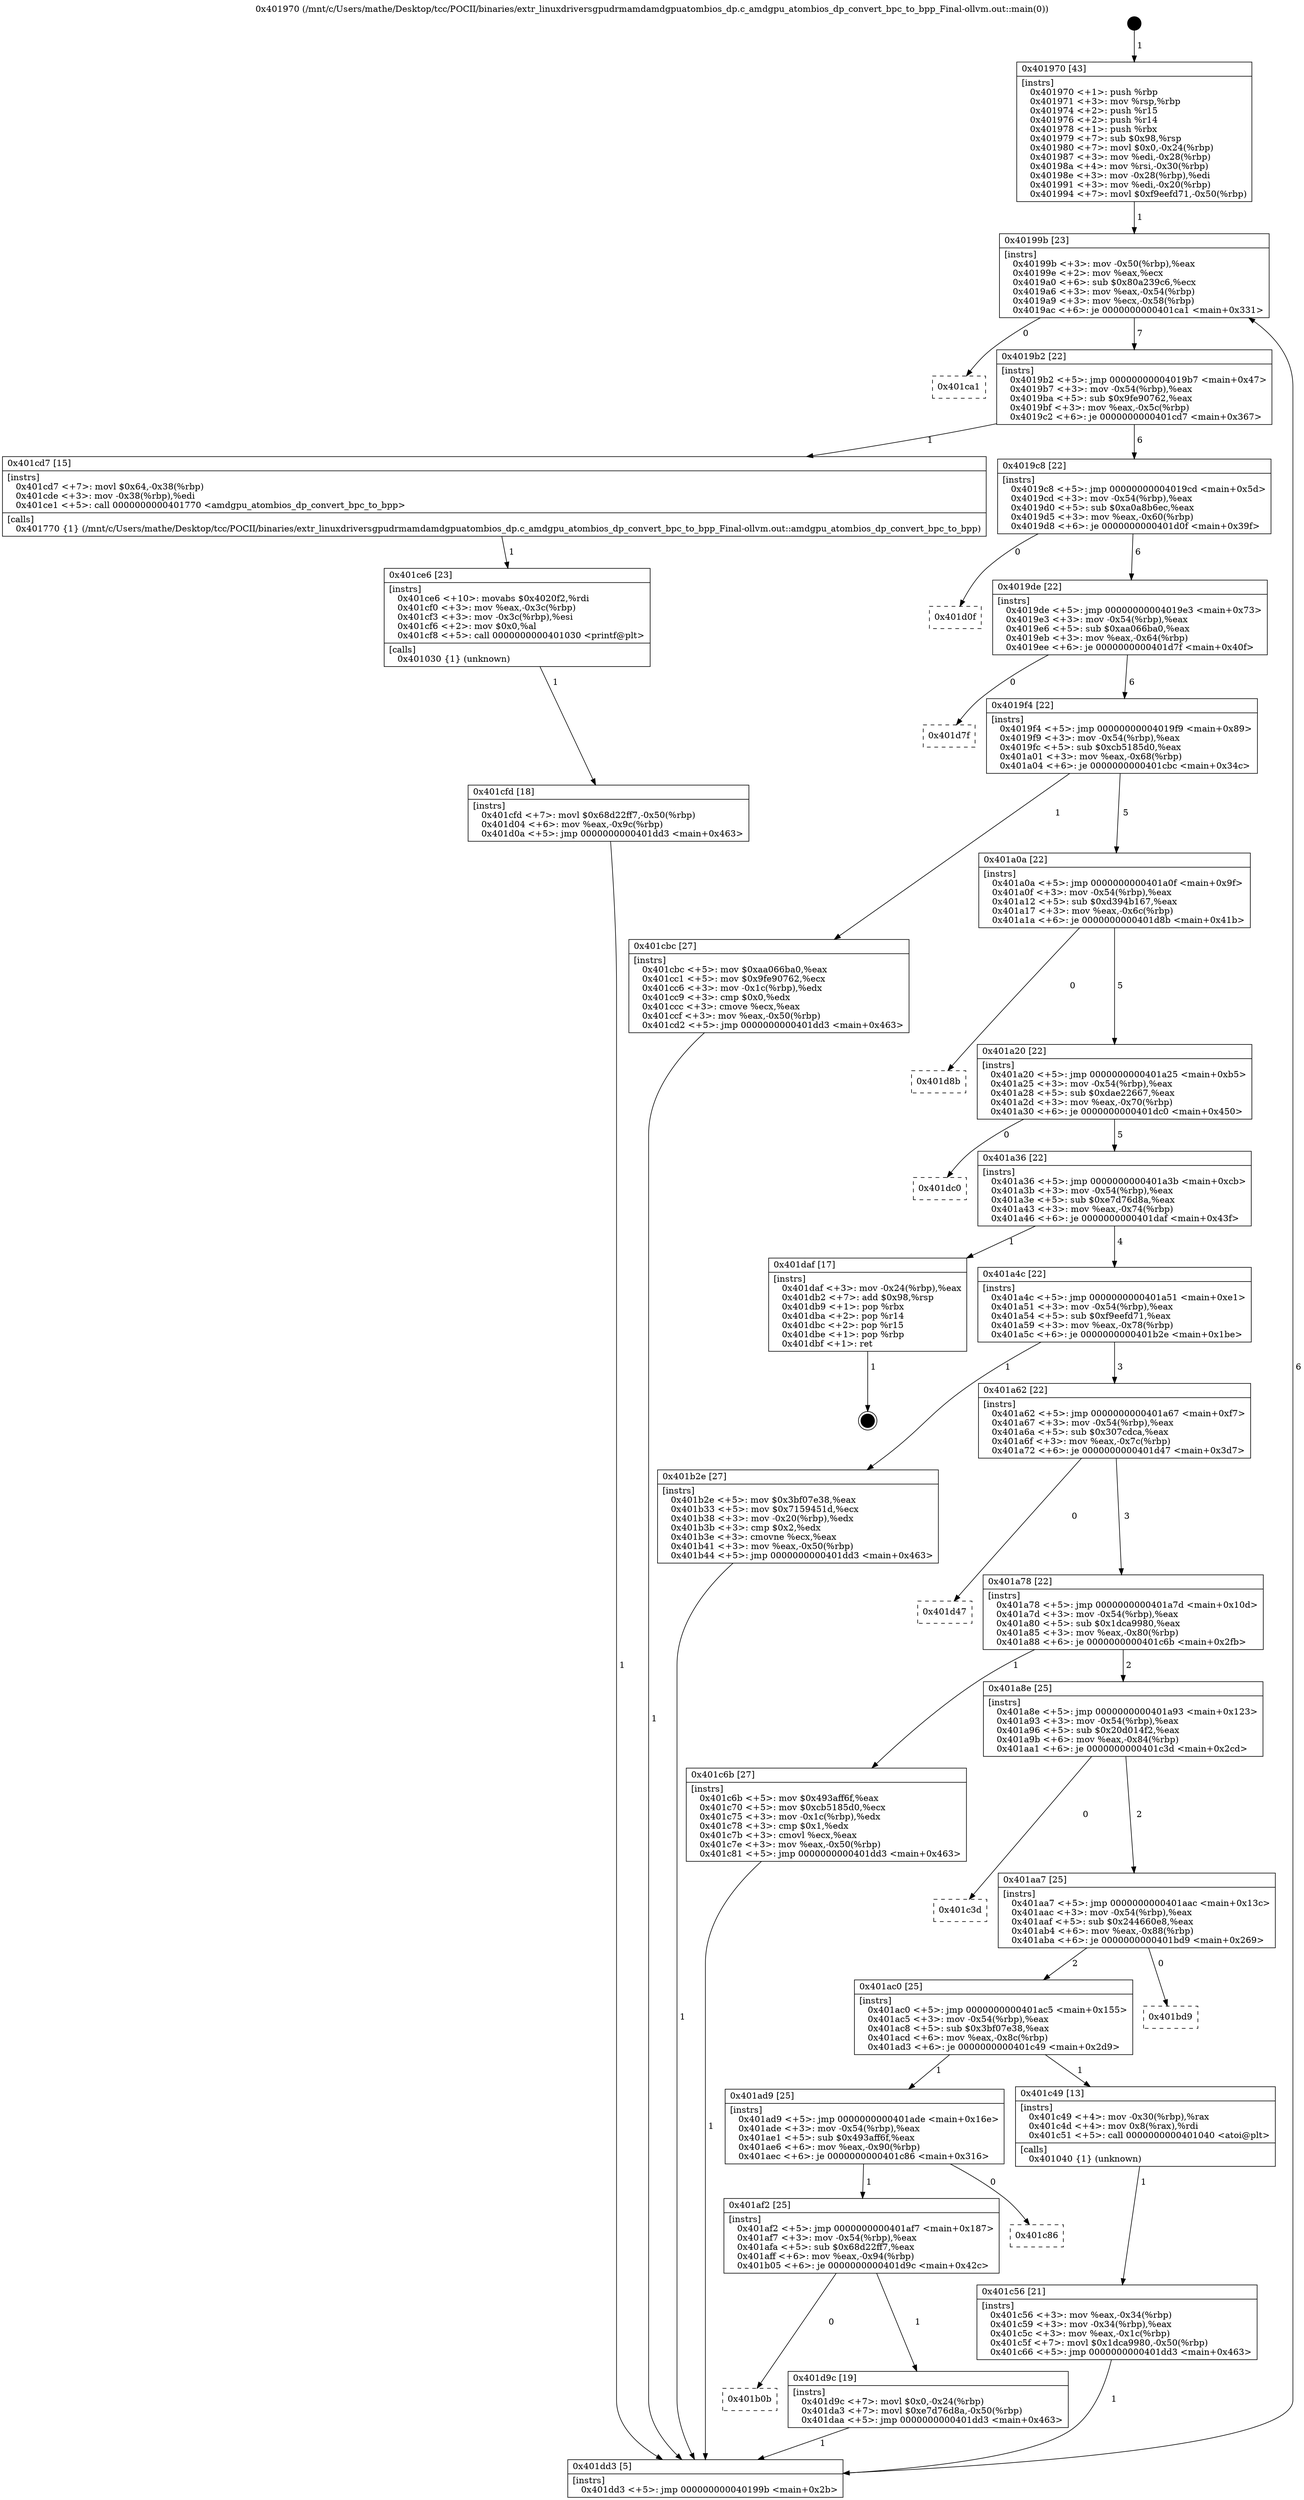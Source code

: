 digraph "0x401970" {
  label = "0x401970 (/mnt/c/Users/mathe/Desktop/tcc/POCII/binaries/extr_linuxdriversgpudrmamdamdgpuatombios_dp.c_amdgpu_atombios_dp_convert_bpc_to_bpp_Final-ollvm.out::main(0))"
  labelloc = "t"
  node[shape=record]

  Entry [label="",width=0.3,height=0.3,shape=circle,fillcolor=black,style=filled]
  "0x40199b" [label="{
     0x40199b [23]\l
     | [instrs]\l
     &nbsp;&nbsp;0x40199b \<+3\>: mov -0x50(%rbp),%eax\l
     &nbsp;&nbsp;0x40199e \<+2\>: mov %eax,%ecx\l
     &nbsp;&nbsp;0x4019a0 \<+6\>: sub $0x80a239c6,%ecx\l
     &nbsp;&nbsp;0x4019a6 \<+3\>: mov %eax,-0x54(%rbp)\l
     &nbsp;&nbsp;0x4019a9 \<+3\>: mov %ecx,-0x58(%rbp)\l
     &nbsp;&nbsp;0x4019ac \<+6\>: je 0000000000401ca1 \<main+0x331\>\l
  }"]
  "0x401ca1" [label="{
     0x401ca1\l
  }", style=dashed]
  "0x4019b2" [label="{
     0x4019b2 [22]\l
     | [instrs]\l
     &nbsp;&nbsp;0x4019b2 \<+5\>: jmp 00000000004019b7 \<main+0x47\>\l
     &nbsp;&nbsp;0x4019b7 \<+3\>: mov -0x54(%rbp),%eax\l
     &nbsp;&nbsp;0x4019ba \<+5\>: sub $0x9fe90762,%eax\l
     &nbsp;&nbsp;0x4019bf \<+3\>: mov %eax,-0x5c(%rbp)\l
     &nbsp;&nbsp;0x4019c2 \<+6\>: je 0000000000401cd7 \<main+0x367\>\l
  }"]
  Exit [label="",width=0.3,height=0.3,shape=circle,fillcolor=black,style=filled,peripheries=2]
  "0x401cd7" [label="{
     0x401cd7 [15]\l
     | [instrs]\l
     &nbsp;&nbsp;0x401cd7 \<+7\>: movl $0x64,-0x38(%rbp)\l
     &nbsp;&nbsp;0x401cde \<+3\>: mov -0x38(%rbp),%edi\l
     &nbsp;&nbsp;0x401ce1 \<+5\>: call 0000000000401770 \<amdgpu_atombios_dp_convert_bpc_to_bpp\>\l
     | [calls]\l
     &nbsp;&nbsp;0x401770 \{1\} (/mnt/c/Users/mathe/Desktop/tcc/POCII/binaries/extr_linuxdriversgpudrmamdamdgpuatombios_dp.c_amdgpu_atombios_dp_convert_bpc_to_bpp_Final-ollvm.out::amdgpu_atombios_dp_convert_bpc_to_bpp)\l
  }"]
  "0x4019c8" [label="{
     0x4019c8 [22]\l
     | [instrs]\l
     &nbsp;&nbsp;0x4019c8 \<+5\>: jmp 00000000004019cd \<main+0x5d\>\l
     &nbsp;&nbsp;0x4019cd \<+3\>: mov -0x54(%rbp),%eax\l
     &nbsp;&nbsp;0x4019d0 \<+5\>: sub $0xa0a8b6ec,%eax\l
     &nbsp;&nbsp;0x4019d5 \<+3\>: mov %eax,-0x60(%rbp)\l
     &nbsp;&nbsp;0x4019d8 \<+6\>: je 0000000000401d0f \<main+0x39f\>\l
  }"]
  "0x401b0b" [label="{
     0x401b0b\l
  }", style=dashed]
  "0x401d0f" [label="{
     0x401d0f\l
  }", style=dashed]
  "0x4019de" [label="{
     0x4019de [22]\l
     | [instrs]\l
     &nbsp;&nbsp;0x4019de \<+5\>: jmp 00000000004019e3 \<main+0x73\>\l
     &nbsp;&nbsp;0x4019e3 \<+3\>: mov -0x54(%rbp),%eax\l
     &nbsp;&nbsp;0x4019e6 \<+5\>: sub $0xaa066ba0,%eax\l
     &nbsp;&nbsp;0x4019eb \<+3\>: mov %eax,-0x64(%rbp)\l
     &nbsp;&nbsp;0x4019ee \<+6\>: je 0000000000401d7f \<main+0x40f\>\l
  }"]
  "0x401d9c" [label="{
     0x401d9c [19]\l
     | [instrs]\l
     &nbsp;&nbsp;0x401d9c \<+7\>: movl $0x0,-0x24(%rbp)\l
     &nbsp;&nbsp;0x401da3 \<+7\>: movl $0xe7d76d8a,-0x50(%rbp)\l
     &nbsp;&nbsp;0x401daa \<+5\>: jmp 0000000000401dd3 \<main+0x463\>\l
  }"]
  "0x401d7f" [label="{
     0x401d7f\l
  }", style=dashed]
  "0x4019f4" [label="{
     0x4019f4 [22]\l
     | [instrs]\l
     &nbsp;&nbsp;0x4019f4 \<+5\>: jmp 00000000004019f9 \<main+0x89\>\l
     &nbsp;&nbsp;0x4019f9 \<+3\>: mov -0x54(%rbp),%eax\l
     &nbsp;&nbsp;0x4019fc \<+5\>: sub $0xcb5185d0,%eax\l
     &nbsp;&nbsp;0x401a01 \<+3\>: mov %eax,-0x68(%rbp)\l
     &nbsp;&nbsp;0x401a04 \<+6\>: je 0000000000401cbc \<main+0x34c\>\l
  }"]
  "0x401af2" [label="{
     0x401af2 [25]\l
     | [instrs]\l
     &nbsp;&nbsp;0x401af2 \<+5\>: jmp 0000000000401af7 \<main+0x187\>\l
     &nbsp;&nbsp;0x401af7 \<+3\>: mov -0x54(%rbp),%eax\l
     &nbsp;&nbsp;0x401afa \<+5\>: sub $0x68d22ff7,%eax\l
     &nbsp;&nbsp;0x401aff \<+6\>: mov %eax,-0x94(%rbp)\l
     &nbsp;&nbsp;0x401b05 \<+6\>: je 0000000000401d9c \<main+0x42c\>\l
  }"]
  "0x401cbc" [label="{
     0x401cbc [27]\l
     | [instrs]\l
     &nbsp;&nbsp;0x401cbc \<+5\>: mov $0xaa066ba0,%eax\l
     &nbsp;&nbsp;0x401cc1 \<+5\>: mov $0x9fe90762,%ecx\l
     &nbsp;&nbsp;0x401cc6 \<+3\>: mov -0x1c(%rbp),%edx\l
     &nbsp;&nbsp;0x401cc9 \<+3\>: cmp $0x0,%edx\l
     &nbsp;&nbsp;0x401ccc \<+3\>: cmove %ecx,%eax\l
     &nbsp;&nbsp;0x401ccf \<+3\>: mov %eax,-0x50(%rbp)\l
     &nbsp;&nbsp;0x401cd2 \<+5\>: jmp 0000000000401dd3 \<main+0x463\>\l
  }"]
  "0x401a0a" [label="{
     0x401a0a [22]\l
     | [instrs]\l
     &nbsp;&nbsp;0x401a0a \<+5\>: jmp 0000000000401a0f \<main+0x9f\>\l
     &nbsp;&nbsp;0x401a0f \<+3\>: mov -0x54(%rbp),%eax\l
     &nbsp;&nbsp;0x401a12 \<+5\>: sub $0xd394b167,%eax\l
     &nbsp;&nbsp;0x401a17 \<+3\>: mov %eax,-0x6c(%rbp)\l
     &nbsp;&nbsp;0x401a1a \<+6\>: je 0000000000401d8b \<main+0x41b\>\l
  }"]
  "0x401c86" [label="{
     0x401c86\l
  }", style=dashed]
  "0x401d8b" [label="{
     0x401d8b\l
  }", style=dashed]
  "0x401a20" [label="{
     0x401a20 [22]\l
     | [instrs]\l
     &nbsp;&nbsp;0x401a20 \<+5\>: jmp 0000000000401a25 \<main+0xb5\>\l
     &nbsp;&nbsp;0x401a25 \<+3\>: mov -0x54(%rbp),%eax\l
     &nbsp;&nbsp;0x401a28 \<+5\>: sub $0xdae22667,%eax\l
     &nbsp;&nbsp;0x401a2d \<+3\>: mov %eax,-0x70(%rbp)\l
     &nbsp;&nbsp;0x401a30 \<+6\>: je 0000000000401dc0 \<main+0x450\>\l
  }"]
  "0x401cfd" [label="{
     0x401cfd [18]\l
     | [instrs]\l
     &nbsp;&nbsp;0x401cfd \<+7\>: movl $0x68d22ff7,-0x50(%rbp)\l
     &nbsp;&nbsp;0x401d04 \<+6\>: mov %eax,-0x9c(%rbp)\l
     &nbsp;&nbsp;0x401d0a \<+5\>: jmp 0000000000401dd3 \<main+0x463\>\l
  }"]
  "0x401dc0" [label="{
     0x401dc0\l
  }", style=dashed]
  "0x401a36" [label="{
     0x401a36 [22]\l
     | [instrs]\l
     &nbsp;&nbsp;0x401a36 \<+5\>: jmp 0000000000401a3b \<main+0xcb\>\l
     &nbsp;&nbsp;0x401a3b \<+3\>: mov -0x54(%rbp),%eax\l
     &nbsp;&nbsp;0x401a3e \<+5\>: sub $0xe7d76d8a,%eax\l
     &nbsp;&nbsp;0x401a43 \<+3\>: mov %eax,-0x74(%rbp)\l
     &nbsp;&nbsp;0x401a46 \<+6\>: je 0000000000401daf \<main+0x43f\>\l
  }"]
  "0x401ce6" [label="{
     0x401ce6 [23]\l
     | [instrs]\l
     &nbsp;&nbsp;0x401ce6 \<+10\>: movabs $0x4020f2,%rdi\l
     &nbsp;&nbsp;0x401cf0 \<+3\>: mov %eax,-0x3c(%rbp)\l
     &nbsp;&nbsp;0x401cf3 \<+3\>: mov -0x3c(%rbp),%esi\l
     &nbsp;&nbsp;0x401cf6 \<+2\>: mov $0x0,%al\l
     &nbsp;&nbsp;0x401cf8 \<+5\>: call 0000000000401030 \<printf@plt\>\l
     | [calls]\l
     &nbsp;&nbsp;0x401030 \{1\} (unknown)\l
  }"]
  "0x401daf" [label="{
     0x401daf [17]\l
     | [instrs]\l
     &nbsp;&nbsp;0x401daf \<+3\>: mov -0x24(%rbp),%eax\l
     &nbsp;&nbsp;0x401db2 \<+7\>: add $0x98,%rsp\l
     &nbsp;&nbsp;0x401db9 \<+1\>: pop %rbx\l
     &nbsp;&nbsp;0x401dba \<+2\>: pop %r14\l
     &nbsp;&nbsp;0x401dbc \<+2\>: pop %r15\l
     &nbsp;&nbsp;0x401dbe \<+1\>: pop %rbp\l
     &nbsp;&nbsp;0x401dbf \<+1\>: ret\l
  }"]
  "0x401a4c" [label="{
     0x401a4c [22]\l
     | [instrs]\l
     &nbsp;&nbsp;0x401a4c \<+5\>: jmp 0000000000401a51 \<main+0xe1\>\l
     &nbsp;&nbsp;0x401a51 \<+3\>: mov -0x54(%rbp),%eax\l
     &nbsp;&nbsp;0x401a54 \<+5\>: sub $0xf9eefd71,%eax\l
     &nbsp;&nbsp;0x401a59 \<+3\>: mov %eax,-0x78(%rbp)\l
     &nbsp;&nbsp;0x401a5c \<+6\>: je 0000000000401b2e \<main+0x1be\>\l
  }"]
  "0x401c56" [label="{
     0x401c56 [21]\l
     | [instrs]\l
     &nbsp;&nbsp;0x401c56 \<+3\>: mov %eax,-0x34(%rbp)\l
     &nbsp;&nbsp;0x401c59 \<+3\>: mov -0x34(%rbp),%eax\l
     &nbsp;&nbsp;0x401c5c \<+3\>: mov %eax,-0x1c(%rbp)\l
     &nbsp;&nbsp;0x401c5f \<+7\>: movl $0x1dca9980,-0x50(%rbp)\l
     &nbsp;&nbsp;0x401c66 \<+5\>: jmp 0000000000401dd3 \<main+0x463\>\l
  }"]
  "0x401b2e" [label="{
     0x401b2e [27]\l
     | [instrs]\l
     &nbsp;&nbsp;0x401b2e \<+5\>: mov $0x3bf07e38,%eax\l
     &nbsp;&nbsp;0x401b33 \<+5\>: mov $0x7159451d,%ecx\l
     &nbsp;&nbsp;0x401b38 \<+3\>: mov -0x20(%rbp),%edx\l
     &nbsp;&nbsp;0x401b3b \<+3\>: cmp $0x2,%edx\l
     &nbsp;&nbsp;0x401b3e \<+3\>: cmovne %ecx,%eax\l
     &nbsp;&nbsp;0x401b41 \<+3\>: mov %eax,-0x50(%rbp)\l
     &nbsp;&nbsp;0x401b44 \<+5\>: jmp 0000000000401dd3 \<main+0x463\>\l
  }"]
  "0x401a62" [label="{
     0x401a62 [22]\l
     | [instrs]\l
     &nbsp;&nbsp;0x401a62 \<+5\>: jmp 0000000000401a67 \<main+0xf7\>\l
     &nbsp;&nbsp;0x401a67 \<+3\>: mov -0x54(%rbp),%eax\l
     &nbsp;&nbsp;0x401a6a \<+5\>: sub $0x307cdca,%eax\l
     &nbsp;&nbsp;0x401a6f \<+3\>: mov %eax,-0x7c(%rbp)\l
     &nbsp;&nbsp;0x401a72 \<+6\>: je 0000000000401d47 \<main+0x3d7\>\l
  }"]
  "0x401dd3" [label="{
     0x401dd3 [5]\l
     | [instrs]\l
     &nbsp;&nbsp;0x401dd3 \<+5\>: jmp 000000000040199b \<main+0x2b\>\l
  }"]
  "0x401970" [label="{
     0x401970 [43]\l
     | [instrs]\l
     &nbsp;&nbsp;0x401970 \<+1\>: push %rbp\l
     &nbsp;&nbsp;0x401971 \<+3\>: mov %rsp,%rbp\l
     &nbsp;&nbsp;0x401974 \<+2\>: push %r15\l
     &nbsp;&nbsp;0x401976 \<+2\>: push %r14\l
     &nbsp;&nbsp;0x401978 \<+1\>: push %rbx\l
     &nbsp;&nbsp;0x401979 \<+7\>: sub $0x98,%rsp\l
     &nbsp;&nbsp;0x401980 \<+7\>: movl $0x0,-0x24(%rbp)\l
     &nbsp;&nbsp;0x401987 \<+3\>: mov %edi,-0x28(%rbp)\l
     &nbsp;&nbsp;0x40198a \<+4\>: mov %rsi,-0x30(%rbp)\l
     &nbsp;&nbsp;0x40198e \<+3\>: mov -0x28(%rbp),%edi\l
     &nbsp;&nbsp;0x401991 \<+3\>: mov %edi,-0x20(%rbp)\l
     &nbsp;&nbsp;0x401994 \<+7\>: movl $0xf9eefd71,-0x50(%rbp)\l
  }"]
  "0x401ad9" [label="{
     0x401ad9 [25]\l
     | [instrs]\l
     &nbsp;&nbsp;0x401ad9 \<+5\>: jmp 0000000000401ade \<main+0x16e\>\l
     &nbsp;&nbsp;0x401ade \<+3\>: mov -0x54(%rbp),%eax\l
     &nbsp;&nbsp;0x401ae1 \<+5\>: sub $0x493aff6f,%eax\l
     &nbsp;&nbsp;0x401ae6 \<+6\>: mov %eax,-0x90(%rbp)\l
     &nbsp;&nbsp;0x401aec \<+6\>: je 0000000000401c86 \<main+0x316\>\l
  }"]
  "0x401d47" [label="{
     0x401d47\l
  }", style=dashed]
  "0x401a78" [label="{
     0x401a78 [22]\l
     | [instrs]\l
     &nbsp;&nbsp;0x401a78 \<+5\>: jmp 0000000000401a7d \<main+0x10d\>\l
     &nbsp;&nbsp;0x401a7d \<+3\>: mov -0x54(%rbp),%eax\l
     &nbsp;&nbsp;0x401a80 \<+5\>: sub $0x1dca9980,%eax\l
     &nbsp;&nbsp;0x401a85 \<+3\>: mov %eax,-0x80(%rbp)\l
     &nbsp;&nbsp;0x401a88 \<+6\>: je 0000000000401c6b \<main+0x2fb\>\l
  }"]
  "0x401c49" [label="{
     0x401c49 [13]\l
     | [instrs]\l
     &nbsp;&nbsp;0x401c49 \<+4\>: mov -0x30(%rbp),%rax\l
     &nbsp;&nbsp;0x401c4d \<+4\>: mov 0x8(%rax),%rdi\l
     &nbsp;&nbsp;0x401c51 \<+5\>: call 0000000000401040 \<atoi@plt\>\l
     | [calls]\l
     &nbsp;&nbsp;0x401040 \{1\} (unknown)\l
  }"]
  "0x401c6b" [label="{
     0x401c6b [27]\l
     | [instrs]\l
     &nbsp;&nbsp;0x401c6b \<+5\>: mov $0x493aff6f,%eax\l
     &nbsp;&nbsp;0x401c70 \<+5\>: mov $0xcb5185d0,%ecx\l
     &nbsp;&nbsp;0x401c75 \<+3\>: mov -0x1c(%rbp),%edx\l
     &nbsp;&nbsp;0x401c78 \<+3\>: cmp $0x1,%edx\l
     &nbsp;&nbsp;0x401c7b \<+3\>: cmovl %ecx,%eax\l
     &nbsp;&nbsp;0x401c7e \<+3\>: mov %eax,-0x50(%rbp)\l
     &nbsp;&nbsp;0x401c81 \<+5\>: jmp 0000000000401dd3 \<main+0x463\>\l
  }"]
  "0x401a8e" [label="{
     0x401a8e [25]\l
     | [instrs]\l
     &nbsp;&nbsp;0x401a8e \<+5\>: jmp 0000000000401a93 \<main+0x123\>\l
     &nbsp;&nbsp;0x401a93 \<+3\>: mov -0x54(%rbp),%eax\l
     &nbsp;&nbsp;0x401a96 \<+5\>: sub $0x20d014f2,%eax\l
     &nbsp;&nbsp;0x401a9b \<+6\>: mov %eax,-0x84(%rbp)\l
     &nbsp;&nbsp;0x401aa1 \<+6\>: je 0000000000401c3d \<main+0x2cd\>\l
  }"]
  "0x401ac0" [label="{
     0x401ac0 [25]\l
     | [instrs]\l
     &nbsp;&nbsp;0x401ac0 \<+5\>: jmp 0000000000401ac5 \<main+0x155\>\l
     &nbsp;&nbsp;0x401ac5 \<+3\>: mov -0x54(%rbp),%eax\l
     &nbsp;&nbsp;0x401ac8 \<+5\>: sub $0x3bf07e38,%eax\l
     &nbsp;&nbsp;0x401acd \<+6\>: mov %eax,-0x8c(%rbp)\l
     &nbsp;&nbsp;0x401ad3 \<+6\>: je 0000000000401c49 \<main+0x2d9\>\l
  }"]
  "0x401c3d" [label="{
     0x401c3d\l
  }", style=dashed]
  "0x401aa7" [label="{
     0x401aa7 [25]\l
     | [instrs]\l
     &nbsp;&nbsp;0x401aa7 \<+5\>: jmp 0000000000401aac \<main+0x13c\>\l
     &nbsp;&nbsp;0x401aac \<+3\>: mov -0x54(%rbp),%eax\l
     &nbsp;&nbsp;0x401aaf \<+5\>: sub $0x244660e8,%eax\l
     &nbsp;&nbsp;0x401ab4 \<+6\>: mov %eax,-0x88(%rbp)\l
     &nbsp;&nbsp;0x401aba \<+6\>: je 0000000000401bd9 \<main+0x269\>\l
  }"]
  "0x401bd9" [label="{
     0x401bd9\l
  }", style=dashed]
  Entry -> "0x401970" [label=" 1"]
  "0x40199b" -> "0x401ca1" [label=" 0"]
  "0x40199b" -> "0x4019b2" [label=" 7"]
  "0x401daf" -> Exit [label=" 1"]
  "0x4019b2" -> "0x401cd7" [label=" 1"]
  "0x4019b2" -> "0x4019c8" [label=" 6"]
  "0x401d9c" -> "0x401dd3" [label=" 1"]
  "0x4019c8" -> "0x401d0f" [label=" 0"]
  "0x4019c8" -> "0x4019de" [label=" 6"]
  "0x401af2" -> "0x401b0b" [label=" 0"]
  "0x4019de" -> "0x401d7f" [label=" 0"]
  "0x4019de" -> "0x4019f4" [label=" 6"]
  "0x401af2" -> "0x401d9c" [label=" 1"]
  "0x4019f4" -> "0x401cbc" [label=" 1"]
  "0x4019f4" -> "0x401a0a" [label=" 5"]
  "0x401ad9" -> "0x401af2" [label=" 1"]
  "0x401a0a" -> "0x401d8b" [label=" 0"]
  "0x401a0a" -> "0x401a20" [label=" 5"]
  "0x401ad9" -> "0x401c86" [label=" 0"]
  "0x401a20" -> "0x401dc0" [label=" 0"]
  "0x401a20" -> "0x401a36" [label=" 5"]
  "0x401cfd" -> "0x401dd3" [label=" 1"]
  "0x401a36" -> "0x401daf" [label=" 1"]
  "0x401a36" -> "0x401a4c" [label=" 4"]
  "0x401ce6" -> "0x401cfd" [label=" 1"]
  "0x401a4c" -> "0x401b2e" [label=" 1"]
  "0x401a4c" -> "0x401a62" [label=" 3"]
  "0x401b2e" -> "0x401dd3" [label=" 1"]
  "0x401970" -> "0x40199b" [label=" 1"]
  "0x401dd3" -> "0x40199b" [label=" 6"]
  "0x401cd7" -> "0x401ce6" [label=" 1"]
  "0x401a62" -> "0x401d47" [label=" 0"]
  "0x401a62" -> "0x401a78" [label=" 3"]
  "0x401cbc" -> "0x401dd3" [label=" 1"]
  "0x401a78" -> "0x401c6b" [label=" 1"]
  "0x401a78" -> "0x401a8e" [label=" 2"]
  "0x401c6b" -> "0x401dd3" [label=" 1"]
  "0x401a8e" -> "0x401c3d" [label=" 0"]
  "0x401a8e" -> "0x401aa7" [label=" 2"]
  "0x401c49" -> "0x401c56" [label=" 1"]
  "0x401aa7" -> "0x401bd9" [label=" 0"]
  "0x401aa7" -> "0x401ac0" [label=" 2"]
  "0x401c56" -> "0x401dd3" [label=" 1"]
  "0x401ac0" -> "0x401c49" [label=" 1"]
  "0x401ac0" -> "0x401ad9" [label=" 1"]
}
